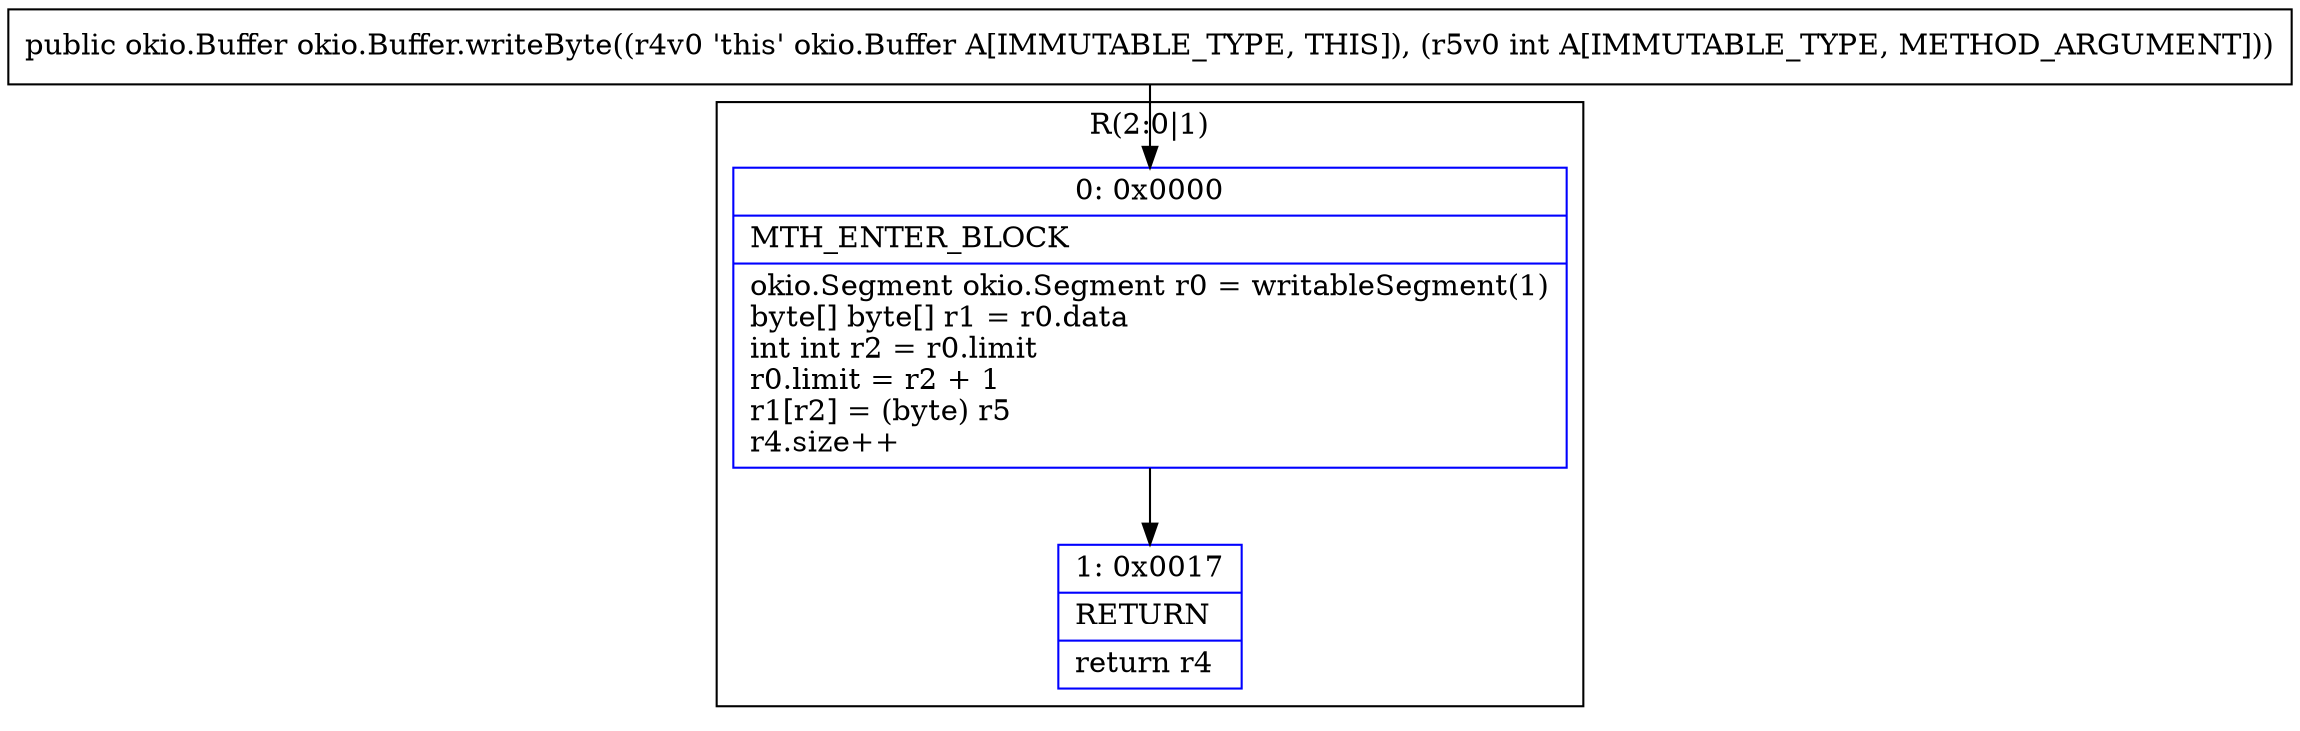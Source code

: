 digraph "CFG forokio.Buffer.writeByte(I)Lokio\/Buffer;" {
subgraph cluster_Region_323433573 {
label = "R(2:0|1)";
node [shape=record,color=blue];
Node_0 [shape=record,label="{0\:\ 0x0000|MTH_ENTER_BLOCK\l|okio.Segment okio.Segment r0 = writableSegment(1)\lbyte[] byte[] r1 = r0.data\lint int r2 = r0.limit\lr0.limit = r2 + 1\lr1[r2] = (byte) r5\lr4.size++\l}"];
Node_1 [shape=record,label="{1\:\ 0x0017|RETURN\l|return r4\l}"];
}
MethodNode[shape=record,label="{public okio.Buffer okio.Buffer.writeByte((r4v0 'this' okio.Buffer A[IMMUTABLE_TYPE, THIS]), (r5v0 int A[IMMUTABLE_TYPE, METHOD_ARGUMENT])) }"];
MethodNode -> Node_0;
Node_0 -> Node_1;
}

